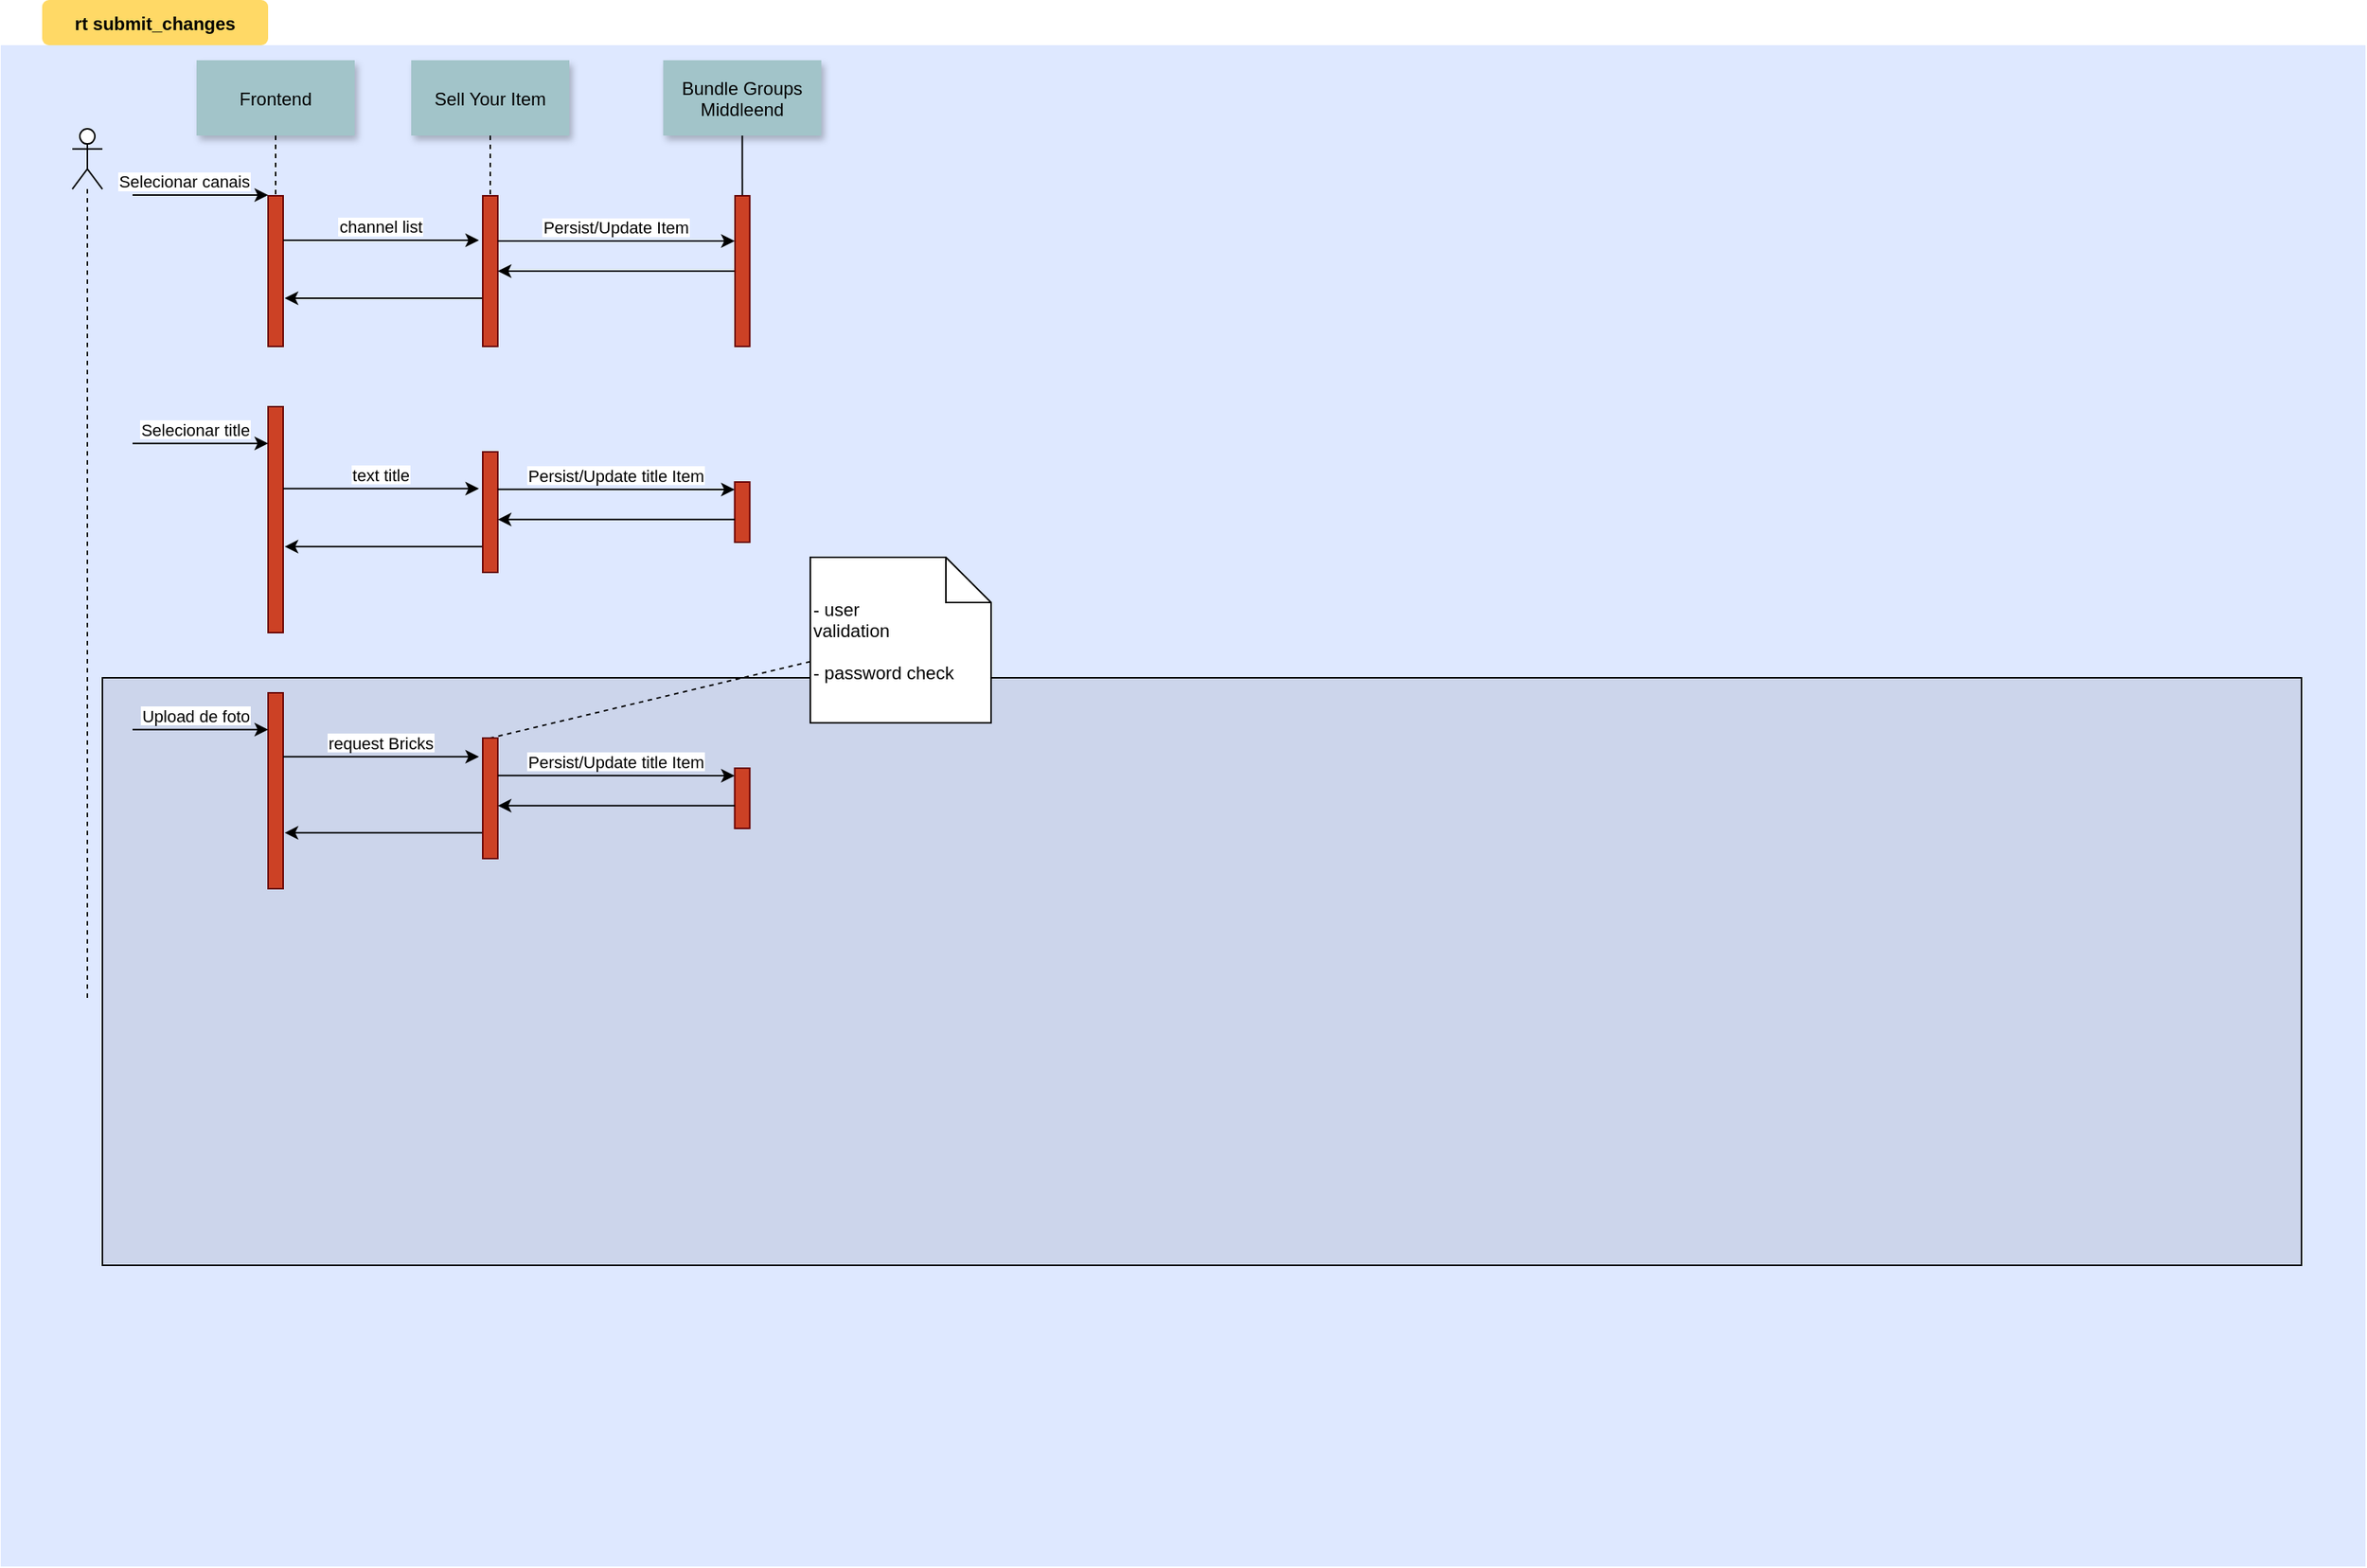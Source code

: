 <mxfile version="20.5.0" type="github">
  <diagram name="Page-1" id="9361dd3d-8414-5efd-6122-117bd74ce7a7">
    <mxGraphModel dx="2066" dy="731" grid="1" gridSize="10" guides="1" tooltips="1" connect="1" arrows="1" fold="1" page="0" pageScale="1.5" pageWidth="826" pageHeight="1169" background="none" math="0" shadow="0">
      <root>
        <mxCell id="0" />
        <mxCell id="1" parent="0" />
        <mxCell id="69" value="" style="fillColor=#DEE8FF;strokeColor=none" parent="1" vertex="1">
          <mxGeometry x="22.5" y="50" width="1570" height="1010" as="geometry" />
        </mxCell>
        <mxCell id="20" value="" style="fillColor=#CCD5EB" parent="1" vertex="1">
          <mxGeometry x="90" y="470" width="1460" height="390" as="geometry" />
        </mxCell>
        <mxCell id="2" value="" style="fillColor=#CC4125;strokeColor=#660000" parent="1" vertex="1">
          <mxGeometry x="200" y="150" width="10" height="100" as="geometry" />
        </mxCell>
        <mxCell id="3" value="Selecionar canais" style="edgeStyle=none;verticalLabelPosition=top;verticalAlign=bottom;labelPosition=left;align=right" parent="1" edge="1">
          <mxGeometry width="100" height="100" as="geometry">
            <mxPoint x="110" y="149.5" as="sourcePoint" />
            <mxPoint x="200" y="149.5" as="targetPoint" />
            <mxPoint x="35" as="offset" />
          </mxGeometry>
        </mxCell>
        <mxCell id="4" value="Frontend" style="shadow=1;fillColor=#A2C4C9;strokeColor=none" parent="1" vertex="1">
          <mxGeometry x="152.5" y="60" width="105" height="50" as="geometry" />
        </mxCell>
        <mxCell id="QTGd4cIYFPN5efrZr3Zm-106" style="edgeStyle=orthogonalEdgeStyle;rounded=0;orthogonalLoop=1;jettySize=auto;html=1;entryX=1.1;entryY=0.68;entryDx=0;entryDy=0;exitX=-0.05;exitY=0.68;exitDx=0;exitDy=0;exitPerimeter=0;entryPerimeter=0;" edge="1" parent="1" source="6" target="2">
          <mxGeometry relative="1" as="geometry" />
        </mxCell>
        <mxCell id="6" value="" style="fillColor=#CC4125;strokeColor=#660000" parent="1" vertex="1">
          <mxGeometry x="342.5" y="150" width="10" height="100" as="geometry" />
        </mxCell>
        <mxCell id="7" value="Sell Your Item" style="shadow=1;fillColor=#A2C4C9;strokeColor=none" parent="1" vertex="1">
          <mxGeometry x="295" y="60" width="105" height="50" as="geometry" />
        </mxCell>
        <mxCell id="8" value="" style="edgeStyle=none;endArrow=none;dashed=1" parent="1" source="7" target="6" edge="1">
          <mxGeometry x="272.335" y="165" width="100" height="100" as="geometry">
            <mxPoint x="347.259" y="110" as="sourcePoint" />
            <mxPoint x="347.576" y="165" as="targetPoint" />
          </mxGeometry>
        </mxCell>
        <mxCell id="9" value="channel list" style="edgeStyle=none;verticalLabelPosition=top;verticalAlign=bottom" parent="1" edge="1">
          <mxGeometry x="220" y="92" width="100" height="100" as="geometry">
            <mxPoint x="210" y="179.5" as="sourcePoint" />
            <mxPoint x="340" y="179.5" as="targetPoint" />
          </mxGeometry>
        </mxCell>
        <mxCell id="15" value="Bundle Groups &#xa;Middleend" style="shadow=1;fillColor=#A2C4C9;strokeColor=none" parent="1" vertex="1">
          <mxGeometry x="462.284" y="60.0" width="105" height="50" as="geometry" />
        </mxCell>
        <mxCell id="16" value="" style="edgeStyle=none;endArrow=none" parent="1" source="15" target="17" edge="1">
          <mxGeometry x="437.043" y="270" width="100" height="100" as="geometry">
            <mxPoint x="514.543" y="220.0" as="sourcePoint" />
            <mxPoint x="514.543" y="240.0" as="targetPoint" />
          </mxGeometry>
        </mxCell>
        <mxCell id="QTGd4cIYFPN5efrZr3Zm-90" style="edgeStyle=orthogonalEdgeStyle;rounded=0;orthogonalLoop=1;jettySize=auto;html=1;entryX=1;entryY=0.5;entryDx=0;entryDy=0;" edge="1" parent="1" source="17" target="6">
          <mxGeometry relative="1" as="geometry" />
        </mxCell>
        <mxCell id="17" value="" style="fillColor=#CC4125;strokeColor=#660000" parent="1" vertex="1">
          <mxGeometry x="510" y="150" width="9.78" height="100" as="geometry" />
        </mxCell>
        <mxCell id="19" value="Persist/Update Item" style="edgeStyle=elbowEdgeStyle;elbow=vertical;verticalLabelPosition=top;verticalAlign=bottom" parent="1" edge="1">
          <mxGeometry x="350" y="218" width="100" height="100" as="geometry">
            <mxPoint x="352.5" y="180" as="sourcePoint" />
            <mxPoint x="509.784" y="180" as="targetPoint" />
          </mxGeometry>
        </mxCell>
        <mxCell id="33" value="" style="edgeStyle=elbowEdgeStyle;elbow=horizontal;endArrow=none;dashed=1" parent="1" source="4" target="2" edge="1">
          <mxGeometry x="230.0" y="310" width="100" height="100" as="geometry">
            <mxPoint x="230.0" y="410" as="sourcePoint" />
            <mxPoint x="330" y="310" as="targetPoint" />
          </mxGeometry>
        </mxCell>
        <mxCell id="40" value=" - user&#xa; validation&#xa;&#xa; - password check" style="shape=note;align=left" parent="1" vertex="1">
          <mxGeometry x="559.973" y="390.004" width="120.027" height="109.826" as="geometry" />
        </mxCell>
        <mxCell id="41" value="" style="edgeStyle=none;endArrow=none;dashed=1;entryX=0.5;entryY=0;entryDx=0;entryDy=0;" parent="1" source="40" target="QTGd4cIYFPN5efrZr3Zm-113" edge="1">
          <mxGeometry x="1030" y="180" width="100" height="100" as="geometry">
            <mxPoint x="1030" y="280" as="sourcePoint" />
            <mxPoint x="1130" y="180" as="targetPoint" />
          </mxGeometry>
        </mxCell>
        <mxCell id="71" value="rt submit_changes" style="rounded=1;fontStyle=1;fillColor=#FFD966;strokeColor=none" parent="1" vertex="1">
          <mxGeometry x="50" y="20" width="150" height="30" as="geometry" />
        </mxCell>
        <mxCell id="QTGd4cIYFPN5efrZr3Zm-89" value="" style="shape=umlLifeline;participant=umlActor;perimeter=lifelinePerimeter;whiteSpace=wrap;html=1;container=1;collapsible=0;recursiveResize=0;verticalAlign=top;spacingTop=36;outlineConnect=0;" vertex="1" parent="1">
          <mxGeometry x="70" y="105.56" width="20" height="580" as="geometry" />
        </mxCell>
        <mxCell id="QTGd4cIYFPN5efrZr3Zm-100" value="" style="fillColor=#CC4125;strokeColor=#660000" vertex="1" parent="1">
          <mxGeometry x="200" y="290" width="10" height="150" as="geometry" />
        </mxCell>
        <mxCell id="QTGd4cIYFPN5efrZr3Zm-101" value="" style="fillColor=#CC4125;strokeColor=#660000" vertex="1" parent="1">
          <mxGeometry x="342.5" y="320" width="10" height="80" as="geometry" />
        </mxCell>
        <mxCell id="QTGd4cIYFPN5efrZr3Zm-102" value="" style="fillColor=#CC4125;strokeColor=#660000" vertex="1" parent="1">
          <mxGeometry x="509.78" y="340" width="10" height="40" as="geometry" />
        </mxCell>
        <mxCell id="QTGd4cIYFPN5efrZr3Zm-107" value="Selecionar title" style="edgeStyle=none;verticalLabelPosition=top;verticalAlign=bottom;labelPosition=left;align=right" edge="1" parent="1">
          <mxGeometry y="164.89" width="100" height="100" as="geometry">
            <mxPoint x="110" y="314.39" as="sourcePoint" />
            <mxPoint x="200" y="314.39" as="targetPoint" />
            <mxPoint x="35" as="offset" />
          </mxGeometry>
        </mxCell>
        <mxCell id="QTGd4cIYFPN5efrZr3Zm-108" style="edgeStyle=orthogonalEdgeStyle;rounded=0;orthogonalLoop=1;jettySize=auto;html=1;entryX=1.1;entryY=0.68;entryDx=0;entryDy=0;exitX=-0.05;exitY=0.68;exitDx=0;exitDy=0;exitPerimeter=0;entryPerimeter=0;" edge="1" parent="1">
          <mxGeometry relative="1" as="geometry">
            <mxPoint x="342" y="382.89" as="sourcePoint" />
            <mxPoint x="211" y="382.89" as="targetPoint" />
          </mxGeometry>
        </mxCell>
        <mxCell id="QTGd4cIYFPN5efrZr3Zm-109" value="text title" style="edgeStyle=none;verticalLabelPosition=top;verticalAlign=bottom" edge="1" parent="1">
          <mxGeometry x="220" y="256.89" width="100" height="100" as="geometry">
            <mxPoint x="210" y="344.39" as="sourcePoint" />
            <mxPoint x="340" y="344.39" as="targetPoint" />
          </mxGeometry>
        </mxCell>
        <mxCell id="QTGd4cIYFPN5efrZr3Zm-110" style="edgeStyle=orthogonalEdgeStyle;rounded=0;orthogonalLoop=1;jettySize=auto;html=1;entryX=1;entryY=0.5;entryDx=0;entryDy=0;" edge="1" parent="1">
          <mxGeometry relative="1" as="geometry">
            <mxPoint x="510" y="364.89" as="sourcePoint" />
            <mxPoint x="352.5" y="364.89" as="targetPoint" />
          </mxGeometry>
        </mxCell>
        <mxCell id="QTGd4cIYFPN5efrZr3Zm-111" value="Persist/Update title Item" style="edgeStyle=elbowEdgeStyle;elbow=vertical;verticalLabelPosition=top;verticalAlign=bottom" edge="1" parent="1">
          <mxGeometry x="350" y="382.89" width="100" height="100" as="geometry">
            <mxPoint x="352.5" y="344.89" as="sourcePoint" />
            <mxPoint x="509.784" y="344.89" as="targetPoint" />
          </mxGeometry>
        </mxCell>
        <mxCell id="QTGd4cIYFPN5efrZr3Zm-112" value="" style="fillColor=#CC4125;strokeColor=#660000" vertex="1" parent="1">
          <mxGeometry x="200" y="480" width="10" height="130" as="geometry" />
        </mxCell>
        <mxCell id="QTGd4cIYFPN5efrZr3Zm-113" value="" style="fillColor=#CC4125;strokeColor=#660000" vertex="1" parent="1">
          <mxGeometry x="342.5" y="510" width="10" height="80" as="geometry" />
        </mxCell>
        <mxCell id="QTGd4cIYFPN5efrZr3Zm-114" value="" style="fillColor=#CC4125;strokeColor=#660000" vertex="1" parent="1">
          <mxGeometry x="509.78" y="530" width="10" height="40" as="geometry" />
        </mxCell>
        <mxCell id="QTGd4cIYFPN5efrZr3Zm-115" value="Upload de foto" style="edgeStyle=none;verticalLabelPosition=top;verticalAlign=bottom;labelPosition=left;align=right" edge="1" parent="1">
          <mxGeometry y="354.89" width="100" height="100" as="geometry">
            <mxPoint x="110" y="504.39" as="sourcePoint" />
            <mxPoint x="200" y="504.39" as="targetPoint" />
            <mxPoint x="35" as="offset" />
          </mxGeometry>
        </mxCell>
        <mxCell id="QTGd4cIYFPN5efrZr3Zm-116" style="edgeStyle=orthogonalEdgeStyle;rounded=0;orthogonalLoop=1;jettySize=auto;html=1;entryX=1.1;entryY=0.68;entryDx=0;entryDy=0;exitX=-0.05;exitY=0.68;exitDx=0;exitDy=0;exitPerimeter=0;entryPerimeter=0;" edge="1" parent="1">
          <mxGeometry relative="1" as="geometry">
            <mxPoint x="342" y="572.89" as="sourcePoint" />
            <mxPoint x="211" y="572.89" as="targetPoint" />
          </mxGeometry>
        </mxCell>
        <mxCell id="QTGd4cIYFPN5efrZr3Zm-117" value="request Bricks" style="edgeStyle=none;verticalLabelPosition=top;verticalAlign=bottom" edge="1" parent="1">
          <mxGeometry x="220" y="434.89" width="100" height="100" as="geometry">
            <mxPoint x="210" y="522.39" as="sourcePoint" />
            <mxPoint x="340" y="522.39" as="targetPoint" />
          </mxGeometry>
        </mxCell>
        <mxCell id="QTGd4cIYFPN5efrZr3Zm-118" style="edgeStyle=orthogonalEdgeStyle;rounded=0;orthogonalLoop=1;jettySize=auto;html=1;entryX=1;entryY=0.5;entryDx=0;entryDy=0;" edge="1" parent="1">
          <mxGeometry relative="1" as="geometry">
            <mxPoint x="510" y="554.89" as="sourcePoint" />
            <mxPoint x="352.5" y="554.89" as="targetPoint" />
          </mxGeometry>
        </mxCell>
        <mxCell id="QTGd4cIYFPN5efrZr3Zm-119" value="Persist/Update title Item" style="edgeStyle=elbowEdgeStyle;elbow=vertical;verticalLabelPosition=top;verticalAlign=bottom" edge="1" parent="1">
          <mxGeometry x="350" y="572.89" width="100" height="100" as="geometry">
            <mxPoint x="352.5" y="534.89" as="sourcePoint" />
            <mxPoint x="509.784" y="534.89" as="targetPoint" />
          </mxGeometry>
        </mxCell>
      </root>
    </mxGraphModel>
  </diagram>
</mxfile>
